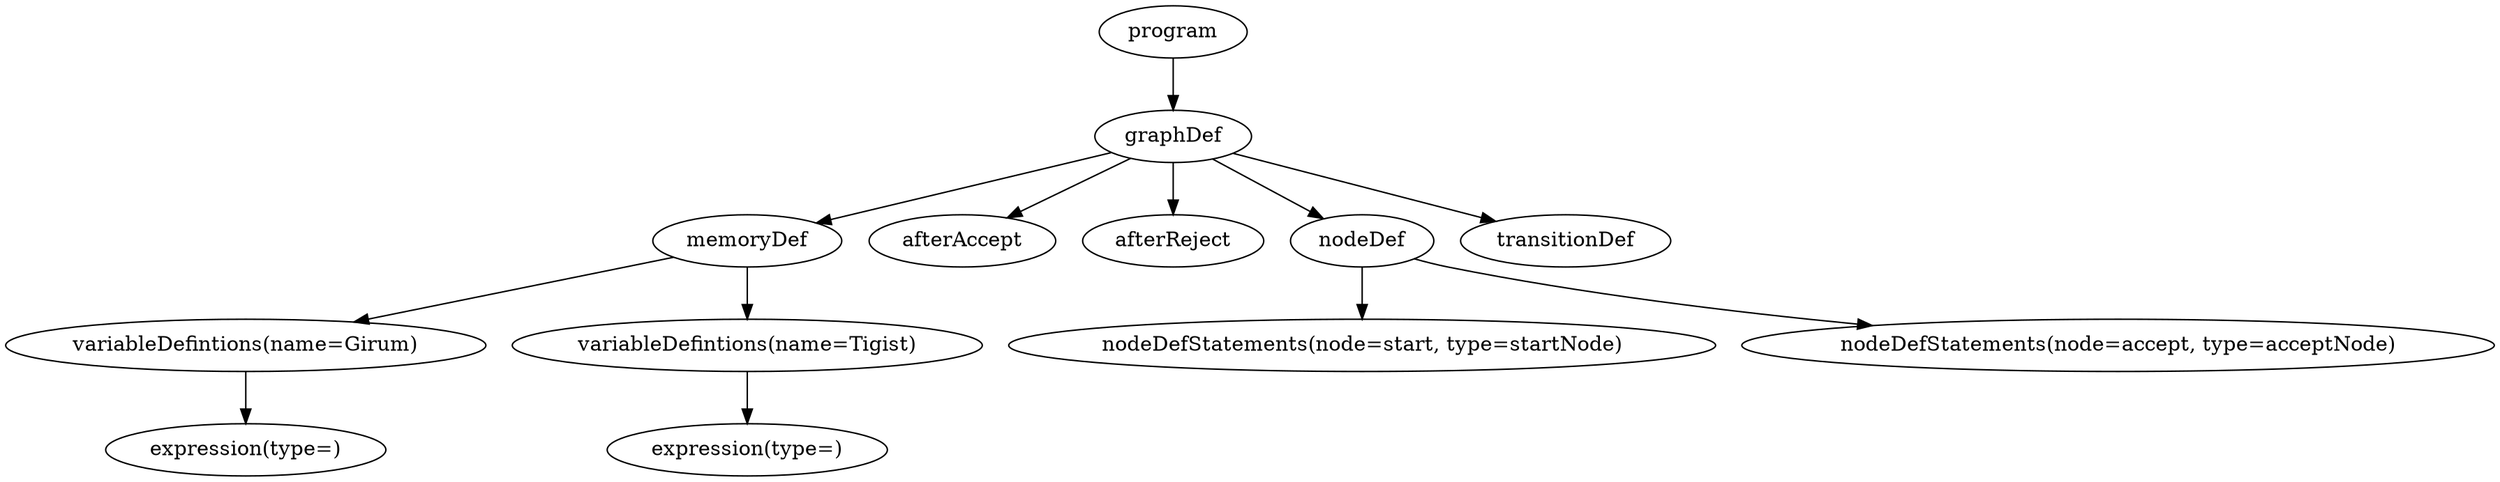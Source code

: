 digraph AST {
    node0 [label="program"];
    node0 -> node1;
    node1 [label="graphDef"];
    node1 -> node2;
    node2 [label="memoryDef"];
    node2 -> node3;
    node3 [label="variableDefintions(name=Girum)"];
    node3 -> node4;
    node4 [label="expression(type=)"];
    node2 -> node5;
    node5 [label="variableDefintions(name=Tigist)"];
    node5 -> node6;
    node6 [label="expression(type=)"];
    node1 -> node7;
    node7 [label="afterAccept"];
    node1 -> node8;
    node8 [label="afterReject"];
    node1 -> node9;
    node9 [label="nodeDef"];
    node9 -> node10;
    node10 [label="nodeDefStatements(node=start, type=startNode)"];
    node9 -> node11;
    node11 [label="nodeDefStatements(node=accept, type=acceptNode)"];
    node1 -> node12;
    node12 [label="transitionDef"];
}